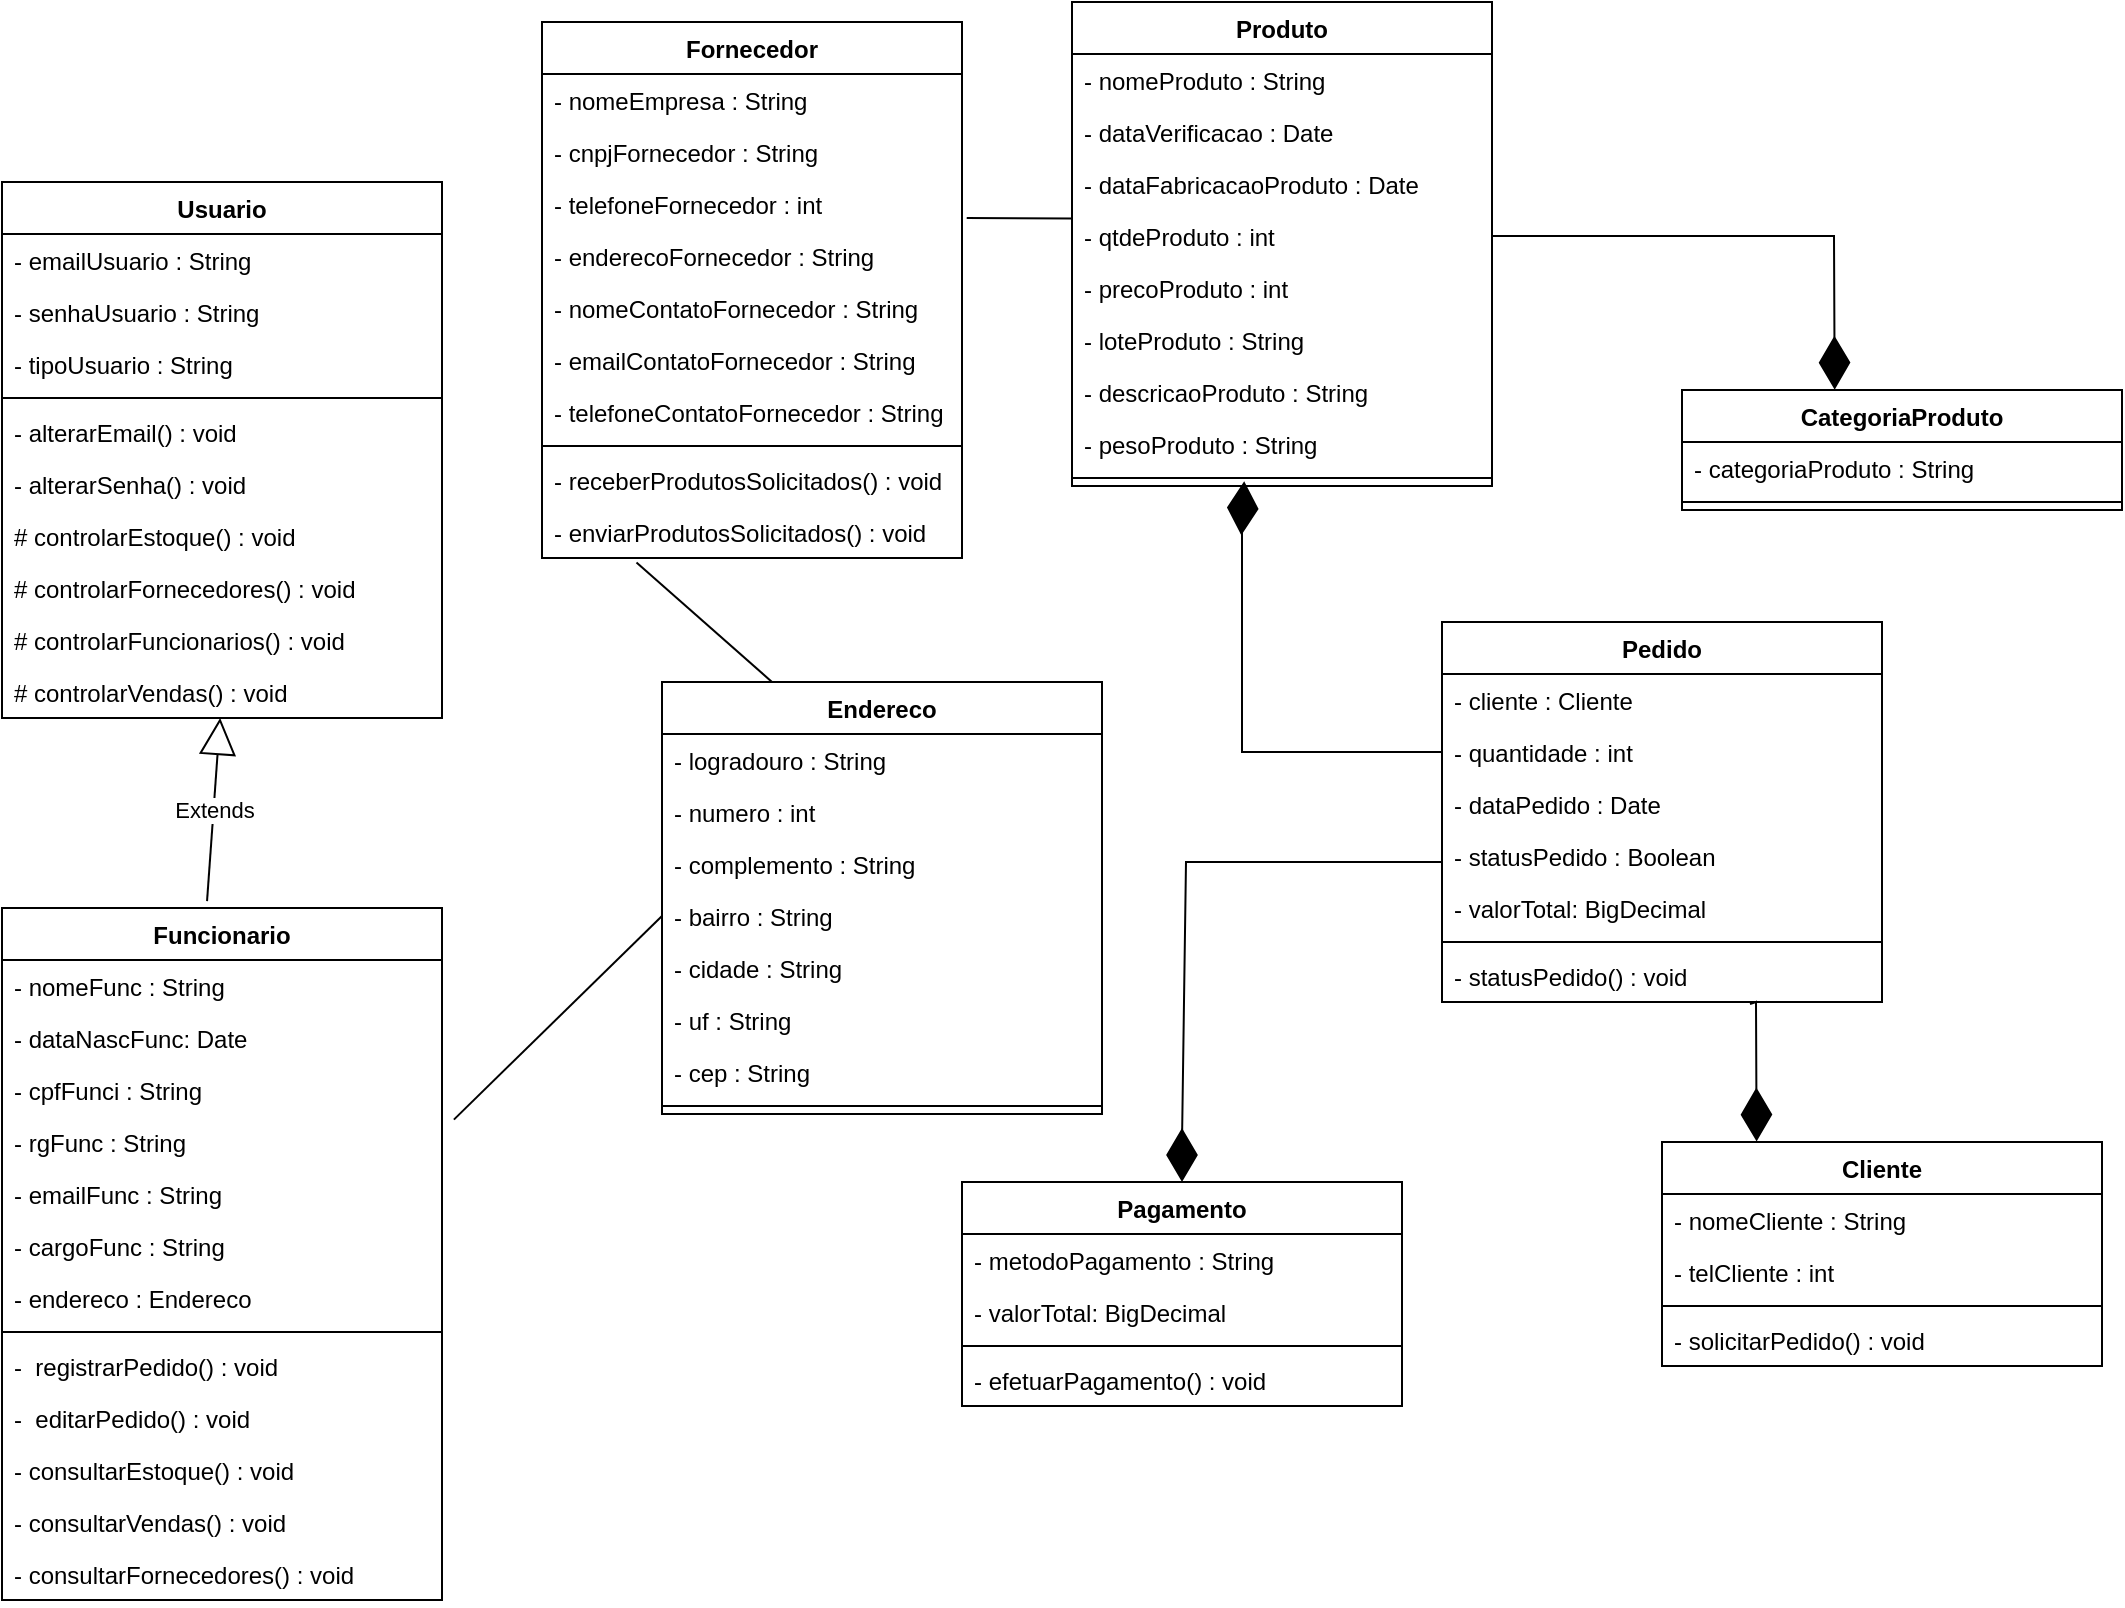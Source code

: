 <mxfile version="20.5.3" type="device"><diagram id="C5RBs43oDa-KdzZeNtuy" name="Diagrama de Classes"><mxGraphModel dx="1221" dy="604" grid="1" gridSize="10" guides="1" tooltips="1" connect="1" arrows="1" fold="1" page="1" pageScale="1" pageWidth="1169" pageHeight="827" math="0" shadow="0"><root><mxCell id="WIyWlLk6GJQsqaUBKTNV-0"/><mxCell id="WIyWlLk6GJQsqaUBKTNV-1" parent="WIyWlLk6GJQsqaUBKTNV-0"/><mxCell id="zkfFHV4jXpPFQw0GAbJ--0" value="Fornecedor" style="swimlane;fontStyle=1;align=center;verticalAlign=top;childLayout=stackLayout;horizontal=1;startSize=26;horizontalStack=0;resizeParent=1;resizeLast=0;collapsible=1;marginBottom=0;rounded=0;shadow=0;strokeWidth=1;" parent="WIyWlLk6GJQsqaUBKTNV-1" vertex="1"><mxGeometry x="330" y="20" width="210" height="268" as="geometry"><mxRectangle x="230" y="140" width="160" height="26" as="alternateBounds"/></mxGeometry></mxCell><mxCell id="zkfFHV4jXpPFQw0GAbJ--1" value="- nomeEmpresa : String" style="text;align=left;verticalAlign=top;spacingLeft=4;spacingRight=4;overflow=hidden;rotatable=0;points=[[0,0.5],[1,0.5]];portConstraint=eastwest;" parent="zkfFHV4jXpPFQw0GAbJ--0" vertex="1"><mxGeometry y="26" width="210" height="26" as="geometry"/></mxCell><mxCell id="zkfFHV4jXpPFQw0GAbJ--2" value="- cnpjFornecedor : String" style="text;align=left;verticalAlign=top;spacingLeft=4;spacingRight=4;overflow=hidden;rotatable=0;points=[[0,0.5],[1,0.5]];portConstraint=eastwest;rounded=0;shadow=0;html=0;" parent="zkfFHV4jXpPFQw0GAbJ--0" vertex="1"><mxGeometry y="52" width="210" height="26" as="geometry"/></mxCell><mxCell id="zkfFHV4jXpPFQw0GAbJ--3" value="- telefoneFornecedor : int" style="text;align=left;verticalAlign=top;spacingLeft=4;spacingRight=4;overflow=hidden;rotatable=0;points=[[0,0.5],[1,0.5]];portConstraint=eastwest;rounded=0;shadow=0;html=0;" parent="zkfFHV4jXpPFQw0GAbJ--0" vertex="1"><mxGeometry y="78" width="210" height="26" as="geometry"/></mxCell><mxCell id="SBxtFRzcoeYZkCu4Du19-1" value="- enderecoFornecedor : String" style="text;align=left;verticalAlign=top;spacingLeft=4;spacingRight=4;overflow=hidden;rotatable=0;points=[[0,0.5],[1,0.5]];portConstraint=eastwest;rounded=0;shadow=0;html=0;" parent="zkfFHV4jXpPFQw0GAbJ--0" vertex="1"><mxGeometry y="104" width="210" height="26" as="geometry"/></mxCell><mxCell id="SBxtFRzcoeYZkCu4Du19-0" value="- nomeContatoFornecedor : String" style="text;align=left;verticalAlign=top;spacingLeft=4;spacingRight=4;overflow=hidden;rotatable=0;points=[[0,0.5],[1,0.5]];portConstraint=eastwest;rounded=0;shadow=0;html=0;" parent="zkfFHV4jXpPFQw0GAbJ--0" vertex="1"><mxGeometry y="130" width="210" height="26" as="geometry"/></mxCell><mxCell id="SBxtFRzcoeYZkCu4Du19-2" value="- emailContatoFornecedor : String" style="text;align=left;verticalAlign=top;spacingLeft=4;spacingRight=4;overflow=hidden;rotatable=0;points=[[0,0.5],[1,0.5]];portConstraint=eastwest;rounded=0;shadow=0;html=0;" parent="zkfFHV4jXpPFQw0GAbJ--0" vertex="1"><mxGeometry y="156" width="210" height="26" as="geometry"/></mxCell><mxCell id="SBxtFRzcoeYZkCu4Du19-3" value="- telefoneContatoFornecedor : String" style="text;align=left;verticalAlign=top;spacingLeft=4;spacingRight=4;overflow=hidden;rotatable=0;points=[[0,0.5],[1,0.5]];portConstraint=eastwest;rounded=0;shadow=0;html=0;" parent="zkfFHV4jXpPFQw0GAbJ--0" vertex="1"><mxGeometry y="182" width="210" height="26" as="geometry"/></mxCell><mxCell id="zkfFHV4jXpPFQw0GAbJ--4" value="" style="line;html=1;strokeWidth=1;align=left;verticalAlign=middle;spacingTop=-1;spacingLeft=3;spacingRight=3;rotatable=0;labelPosition=right;points=[];portConstraint=eastwest;" parent="zkfFHV4jXpPFQw0GAbJ--0" vertex="1"><mxGeometry y="208" width="210" height="8" as="geometry"/></mxCell><mxCell id="LXcYXaSiANPzhjZj5xun-26" value="- receberProdutosSolicitados() : void" style="text;strokeColor=none;fillColor=none;align=left;verticalAlign=top;spacingLeft=4;spacingRight=4;overflow=hidden;rotatable=0;points=[[0,0.5],[1,0.5]];portConstraint=eastwest;" parent="zkfFHV4jXpPFQw0GAbJ--0" vertex="1"><mxGeometry y="216" width="210" height="26" as="geometry"/></mxCell><mxCell id="409aggwASqQRf6s0zuC3-7" value="- enviarProdutosSolicitados() : void" style="text;strokeColor=none;fillColor=none;align=left;verticalAlign=top;spacingLeft=4;spacingRight=4;overflow=hidden;rotatable=0;points=[[0,0.5],[1,0.5]];portConstraint=eastwest;" parent="zkfFHV4jXpPFQw0GAbJ--0" vertex="1"><mxGeometry y="242" width="210" height="26" as="geometry"/></mxCell><mxCell id="x0ZhMtd6x4a2ggRCSQCX-2" value="Produto" style="swimlane;fontStyle=1;align=center;verticalAlign=top;childLayout=stackLayout;horizontal=1;startSize=26;horizontalStack=0;resizeParent=1;resizeLast=0;collapsible=1;marginBottom=0;rounded=0;shadow=0;strokeWidth=1;" parent="WIyWlLk6GJQsqaUBKTNV-1" vertex="1"><mxGeometry x="595" y="10" width="210" height="242" as="geometry"><mxRectangle x="230" y="140" width="160" height="26" as="alternateBounds"/></mxGeometry></mxCell><mxCell id="x0ZhMtd6x4a2ggRCSQCX-3" value="- nomeProduto : String" style="text;align=left;verticalAlign=top;spacingLeft=4;spacingRight=4;overflow=hidden;rotatable=0;points=[[0,0.5],[1,0.5]];portConstraint=eastwest;" parent="x0ZhMtd6x4a2ggRCSQCX-2" vertex="1"><mxGeometry y="26" width="210" height="26" as="geometry"/></mxCell><mxCell id="x0ZhMtd6x4a2ggRCSQCX-5" value="- dataVerificacao : Date" style="text;align=left;verticalAlign=top;spacingLeft=4;spacingRight=4;overflow=hidden;rotatable=0;points=[[0,0.5],[1,0.5]];portConstraint=eastwest;rounded=0;shadow=0;html=0;" parent="x0ZhMtd6x4a2ggRCSQCX-2" vertex="1"><mxGeometry y="52" width="210" height="26" as="geometry"/></mxCell><mxCell id="x0ZhMtd6x4a2ggRCSQCX-7" value="- dataFabricacaoProduto : Date" style="text;align=left;verticalAlign=top;spacingLeft=4;spacingRight=4;overflow=hidden;rotatable=0;points=[[0,0.5],[1,0.5]];portConstraint=eastwest;rounded=0;shadow=0;html=0;" parent="x0ZhMtd6x4a2ggRCSQCX-2" vertex="1"><mxGeometry y="78" width="210" height="26" as="geometry"/></mxCell><mxCell id="x0ZhMtd6x4a2ggRCSQCX-40" value="- qtdeProduto : int" style="text;align=left;verticalAlign=top;spacingLeft=4;spacingRight=4;overflow=hidden;rotatable=0;points=[[0,0.5],[1,0.5]];portConstraint=eastwest;rounded=0;shadow=0;html=0;" parent="x0ZhMtd6x4a2ggRCSQCX-2" vertex="1"><mxGeometry y="104" width="210" height="26" as="geometry"/></mxCell><mxCell id="x0ZhMtd6x4a2ggRCSQCX-42" value="- precoProduto : int" style="text;align=left;verticalAlign=top;spacingLeft=4;spacingRight=4;overflow=hidden;rotatable=0;points=[[0,0.5],[1,0.5]];portConstraint=eastwest;rounded=0;shadow=0;html=0;" parent="x0ZhMtd6x4a2ggRCSQCX-2" vertex="1"><mxGeometry y="130" width="210" height="26" as="geometry"/></mxCell><mxCell id="x0ZhMtd6x4a2ggRCSQCX-41" value="- loteProduto : String" style="text;align=left;verticalAlign=top;spacingLeft=4;spacingRight=4;overflow=hidden;rotatable=0;points=[[0,0.5],[1,0.5]];portConstraint=eastwest;rounded=0;shadow=0;html=0;" parent="x0ZhMtd6x4a2ggRCSQCX-2" vertex="1"><mxGeometry y="156" width="210" height="26" as="geometry"/></mxCell><mxCell id="LXcYXaSiANPzhjZj5xun-40" value="- descricaoProduto : String" style="text;align=left;verticalAlign=top;spacingLeft=4;spacingRight=4;overflow=hidden;rotatable=0;points=[[0,0.5],[1,0.5]];portConstraint=eastwest;rounded=0;shadow=0;html=0;" parent="x0ZhMtd6x4a2ggRCSQCX-2" vertex="1"><mxGeometry y="182" width="210" height="26" as="geometry"/></mxCell><mxCell id="LXcYXaSiANPzhjZj5xun-42" value="- pesoProduto : String" style="text;align=left;verticalAlign=top;spacingLeft=4;spacingRight=4;overflow=hidden;rotatable=0;points=[[0,0.5],[1,0.5]];portConstraint=eastwest;rounded=0;shadow=0;html=0;" parent="x0ZhMtd6x4a2ggRCSQCX-2" vertex="1"><mxGeometry y="208" width="210" height="26" as="geometry"/></mxCell><mxCell id="x0ZhMtd6x4a2ggRCSQCX-10" value="" style="line;html=1;strokeWidth=1;align=left;verticalAlign=middle;spacingTop=-1;spacingLeft=3;spacingRight=3;rotatable=0;labelPosition=right;points=[];portConstraint=eastwest;" parent="x0ZhMtd6x4a2ggRCSQCX-2" vertex="1"><mxGeometry y="234" width="210" height="8" as="geometry"/></mxCell><mxCell id="x0ZhMtd6x4a2ggRCSQCX-23" value="CategoriaProduto" style="swimlane;fontStyle=1;align=center;verticalAlign=top;childLayout=stackLayout;horizontal=1;startSize=26;horizontalStack=0;resizeParent=1;resizeParentMax=0;resizeLast=0;collapsible=1;marginBottom=0;" parent="WIyWlLk6GJQsqaUBKTNV-1" vertex="1"><mxGeometry x="900" y="204" width="220" height="60" as="geometry"/></mxCell><mxCell id="x0ZhMtd6x4a2ggRCSQCX-29" value="- categoriaProduto : String" style="text;strokeColor=none;fillColor=none;align=left;verticalAlign=top;spacingLeft=4;spacingRight=4;overflow=hidden;rotatable=0;points=[[0,0.5],[1,0.5]];portConstraint=eastwest;" parent="x0ZhMtd6x4a2ggRCSQCX-23" vertex="1"><mxGeometry y="26" width="220" height="26" as="geometry"/></mxCell><mxCell id="x0ZhMtd6x4a2ggRCSQCX-25" value="" style="line;strokeWidth=1;fillColor=none;align=left;verticalAlign=middle;spacingTop=-1;spacingLeft=3;spacingRight=3;rotatable=0;labelPosition=right;points=[];portConstraint=eastwest;strokeColor=inherit;" parent="x0ZhMtd6x4a2ggRCSQCX-23" vertex="1"><mxGeometry y="52" width="220" height="8" as="geometry"/></mxCell><mxCell id="x0ZhMtd6x4a2ggRCSQCX-46" value="Usuario" style="swimlane;fontStyle=1;align=center;verticalAlign=top;childLayout=stackLayout;horizontal=1;startSize=26;horizontalStack=0;resizeParent=1;resizeParentMax=0;resizeLast=0;collapsible=1;marginBottom=0;" parent="WIyWlLk6GJQsqaUBKTNV-1" vertex="1"><mxGeometry x="60" y="100" width="220" height="268" as="geometry"/></mxCell><mxCell id="x0ZhMtd6x4a2ggRCSQCX-47" value="- emailUsuario : String" style="text;strokeColor=none;fillColor=none;align=left;verticalAlign=top;spacingLeft=4;spacingRight=4;overflow=hidden;rotatable=0;points=[[0,0.5],[1,0.5]];portConstraint=eastwest;" parent="x0ZhMtd6x4a2ggRCSQCX-46" vertex="1"><mxGeometry y="26" width="220" height="26" as="geometry"/></mxCell><mxCell id="x0ZhMtd6x4a2ggRCSQCX-48" value="- senhaUsuario : String" style="text;strokeColor=none;fillColor=none;align=left;verticalAlign=top;spacingLeft=4;spacingRight=4;overflow=hidden;rotatable=0;points=[[0,0.5],[1,0.5]];portConstraint=eastwest;" parent="x0ZhMtd6x4a2ggRCSQCX-46" vertex="1"><mxGeometry y="52" width="220" height="26" as="geometry"/></mxCell><mxCell id="LXcYXaSiANPzhjZj5xun-60" value="- tipoUsuario : String" style="text;strokeColor=none;fillColor=none;align=left;verticalAlign=top;spacingLeft=4;spacingRight=4;overflow=hidden;rotatable=0;points=[[0,0.5],[1,0.5]];portConstraint=eastwest;" parent="x0ZhMtd6x4a2ggRCSQCX-46" vertex="1"><mxGeometry y="78" width="220" height="26" as="geometry"/></mxCell><mxCell id="x0ZhMtd6x4a2ggRCSQCX-49" value="" style="line;strokeWidth=1;fillColor=none;align=left;verticalAlign=middle;spacingTop=-1;spacingLeft=3;spacingRight=3;rotatable=0;labelPosition=right;points=[];portConstraint=eastwest;strokeColor=inherit;" parent="x0ZhMtd6x4a2ggRCSQCX-46" vertex="1"><mxGeometry y="104" width="220" height="8" as="geometry"/></mxCell><mxCell id="x0ZhMtd6x4a2ggRCSQCX-67" value="- alterarEmail() : void" style="text;strokeColor=none;fillColor=none;align=left;verticalAlign=top;spacingLeft=4;spacingRight=4;overflow=hidden;rotatable=0;points=[[0,0.5],[1,0.5]];portConstraint=eastwest;" parent="x0ZhMtd6x4a2ggRCSQCX-46" vertex="1"><mxGeometry y="112" width="220" height="26" as="geometry"/></mxCell><mxCell id="x0ZhMtd6x4a2ggRCSQCX-50" value="- alterarSenha() : void" style="text;strokeColor=none;fillColor=none;align=left;verticalAlign=top;spacingLeft=4;spacingRight=4;overflow=hidden;rotatable=0;points=[[0,0.5],[1,0.5]];portConstraint=eastwest;" parent="x0ZhMtd6x4a2ggRCSQCX-46" vertex="1"><mxGeometry y="138" width="220" height="26" as="geometry"/></mxCell><mxCell id="x0ZhMtd6x4a2ggRCSQCX-59" value="# controlarEstoque() : void" style="text;strokeColor=none;fillColor=none;align=left;verticalAlign=top;spacingLeft=4;spacingRight=4;overflow=hidden;rotatable=0;points=[[0,0.5],[1,0.5]];portConstraint=eastwest;" parent="x0ZhMtd6x4a2ggRCSQCX-46" vertex="1"><mxGeometry y="164" width="220" height="26" as="geometry"/></mxCell><mxCell id="x0ZhMtd6x4a2ggRCSQCX-60" value="# controlarFornecedores() : void" style="text;strokeColor=none;fillColor=none;align=left;verticalAlign=top;spacingLeft=4;spacingRight=4;overflow=hidden;rotatable=0;points=[[0,0.5],[1,0.5]];portConstraint=eastwest;" parent="x0ZhMtd6x4a2ggRCSQCX-46" vertex="1"><mxGeometry y="190" width="220" height="26" as="geometry"/></mxCell><mxCell id="x0ZhMtd6x4a2ggRCSQCX-61" value="# controlarFuncionarios() : void" style="text;strokeColor=none;fillColor=none;align=left;verticalAlign=top;spacingLeft=4;spacingRight=4;overflow=hidden;rotatable=0;points=[[0,0.5],[1,0.5]];portConstraint=eastwest;" parent="x0ZhMtd6x4a2ggRCSQCX-46" vertex="1"><mxGeometry y="216" width="220" height="26" as="geometry"/></mxCell><mxCell id="x0ZhMtd6x4a2ggRCSQCX-62" value="# controlarVendas() : void" style="text;strokeColor=none;fillColor=none;align=left;verticalAlign=top;spacingLeft=4;spacingRight=4;overflow=hidden;rotatable=0;points=[[0,0.5],[1,0.5]];portConstraint=eastwest;" parent="x0ZhMtd6x4a2ggRCSQCX-46" vertex="1"><mxGeometry y="242" width="220" height="26" as="geometry"/></mxCell><mxCell id="x0ZhMtd6x4a2ggRCSQCX-54" value="Funcionario" style="swimlane;fontStyle=1;align=center;verticalAlign=top;childLayout=stackLayout;horizontal=1;startSize=26;horizontalStack=0;resizeParent=1;resizeParentMax=0;resizeLast=0;collapsible=1;marginBottom=0;" parent="WIyWlLk6GJQsqaUBKTNV-1" vertex="1"><mxGeometry x="60" y="463" width="220" height="346" as="geometry"/></mxCell><mxCell id="x0ZhMtd6x4a2ggRCSQCX-55" value="- nomeFunc : String" style="text;strokeColor=none;fillColor=none;align=left;verticalAlign=top;spacingLeft=4;spacingRight=4;overflow=hidden;rotatable=0;points=[[0,0.5],[1,0.5]];portConstraint=eastwest;" parent="x0ZhMtd6x4a2ggRCSQCX-54" vertex="1"><mxGeometry y="26" width="220" height="26" as="geometry"/></mxCell><mxCell id="x0ZhMtd6x4a2ggRCSQCX-56" value="- dataNascFunc: Date" style="text;strokeColor=none;fillColor=none;align=left;verticalAlign=top;spacingLeft=4;spacingRight=4;overflow=hidden;rotatable=0;points=[[0,0.5],[1,0.5]];portConstraint=eastwest;" parent="x0ZhMtd6x4a2ggRCSQCX-54" vertex="1"><mxGeometry y="52" width="220" height="26" as="geometry"/></mxCell><mxCell id="x0ZhMtd6x4a2ggRCSQCX-63" value="- cpfFunci : String" style="text;strokeColor=none;fillColor=none;align=left;verticalAlign=top;spacingLeft=4;spacingRight=4;overflow=hidden;rotatable=0;points=[[0,0.5],[1,0.5]];portConstraint=eastwest;" parent="x0ZhMtd6x4a2ggRCSQCX-54" vertex="1"><mxGeometry y="78" width="220" height="26" as="geometry"/></mxCell><mxCell id="x0ZhMtd6x4a2ggRCSQCX-64" value="- rgFunc : String" style="text;strokeColor=none;fillColor=none;align=left;verticalAlign=top;spacingLeft=4;spacingRight=4;overflow=hidden;rotatable=0;points=[[0,0.5],[1,0.5]];portConstraint=eastwest;" parent="x0ZhMtd6x4a2ggRCSQCX-54" vertex="1"><mxGeometry y="104" width="220" height="26" as="geometry"/></mxCell><mxCell id="x0ZhMtd6x4a2ggRCSQCX-65" value="- emailFunc : String" style="text;strokeColor=none;fillColor=none;align=left;verticalAlign=top;spacingLeft=4;spacingRight=4;overflow=hidden;rotatable=0;points=[[0,0.5],[1,0.5]];portConstraint=eastwest;" parent="x0ZhMtd6x4a2ggRCSQCX-54" vertex="1"><mxGeometry y="130" width="220" height="26" as="geometry"/></mxCell><mxCell id="LXcYXaSiANPzhjZj5xun-34" value="- cargoFunc : String" style="text;strokeColor=none;fillColor=none;align=left;verticalAlign=top;spacingLeft=4;spacingRight=4;overflow=hidden;rotatable=0;points=[[0,0.5],[1,0.5]];portConstraint=eastwest;" parent="x0ZhMtd6x4a2ggRCSQCX-54" vertex="1"><mxGeometry y="156" width="220" height="26" as="geometry"/></mxCell><mxCell id="LXcYXaSiANPzhjZj5xun-52" value="- endereco : Endereco" style="text;strokeColor=none;fillColor=none;align=left;verticalAlign=top;spacingLeft=4;spacingRight=4;overflow=hidden;rotatable=0;points=[[0,0.5],[1,0.5]];portConstraint=eastwest;" parent="x0ZhMtd6x4a2ggRCSQCX-54" vertex="1"><mxGeometry y="182" width="220" height="26" as="geometry"/></mxCell><mxCell id="x0ZhMtd6x4a2ggRCSQCX-57" value="" style="line;strokeWidth=1;fillColor=none;align=left;verticalAlign=middle;spacingTop=-1;spacingLeft=3;spacingRight=3;rotatable=0;labelPosition=right;points=[];portConstraint=eastwest;strokeColor=inherit;" parent="x0ZhMtd6x4a2ggRCSQCX-54" vertex="1"><mxGeometry y="208" width="220" height="8" as="geometry"/></mxCell><mxCell id="x0ZhMtd6x4a2ggRCSQCX-58" value="-  registrarPedido() : void" style="text;strokeColor=none;fillColor=none;align=left;verticalAlign=top;spacingLeft=4;spacingRight=4;overflow=hidden;rotatable=0;points=[[0,0.5],[1,0.5]];portConstraint=eastwest;" parent="x0ZhMtd6x4a2ggRCSQCX-54" vertex="1"><mxGeometry y="216" width="220" height="26" as="geometry"/></mxCell><mxCell id="x0ZhMtd6x4a2ggRCSQCX-66" value="-  editarPedido() : void" style="text;strokeColor=none;fillColor=none;align=left;verticalAlign=top;spacingLeft=4;spacingRight=4;overflow=hidden;rotatable=0;points=[[0,0.5],[1,0.5]];portConstraint=eastwest;" parent="x0ZhMtd6x4a2ggRCSQCX-54" vertex="1"><mxGeometry y="242" width="220" height="26" as="geometry"/></mxCell><mxCell id="409aggwASqQRf6s0zuC3-0" value="- consultarEstoque() : void" style="text;strokeColor=none;fillColor=none;align=left;verticalAlign=top;spacingLeft=4;spacingRight=4;overflow=hidden;rotatable=0;points=[[0,0.5],[1,0.5]];portConstraint=eastwest;" parent="x0ZhMtd6x4a2ggRCSQCX-54" vertex="1"><mxGeometry y="268" width="220" height="26" as="geometry"/></mxCell><mxCell id="409aggwASqQRf6s0zuC3-1" value="- consultarVendas() : void" style="text;strokeColor=none;fillColor=none;align=left;verticalAlign=top;spacingLeft=4;spacingRight=4;overflow=hidden;rotatable=0;points=[[0,0.5],[1,0.5]];portConstraint=eastwest;" parent="x0ZhMtd6x4a2ggRCSQCX-54" vertex="1"><mxGeometry y="294" width="220" height="26" as="geometry"/></mxCell><mxCell id="409aggwASqQRf6s0zuC3-2" value="- consultarFornecedores() : void" style="text;strokeColor=none;fillColor=none;align=left;verticalAlign=top;spacingLeft=4;spacingRight=4;overflow=hidden;rotatable=0;points=[[0,0.5],[1,0.5]];portConstraint=eastwest;" parent="x0ZhMtd6x4a2ggRCSQCX-54" vertex="1"><mxGeometry y="320" width="220" height="26" as="geometry"/></mxCell><mxCell id="x0ZhMtd6x4a2ggRCSQCX-70" value="" style="endArrow=none;html=1;rounded=0;entryX=1.016;entryY=-0.231;entryDx=0;entryDy=0;entryPerimeter=0;exitX=0.007;exitY=0.162;exitDx=0;exitDy=0;exitPerimeter=0;" parent="WIyWlLk6GJQsqaUBKTNV-1" edge="1"><mxGeometry width="50" height="50" relative="1" as="geometry"><mxPoint x="595.47" y="118.212" as="sourcePoint"/><mxPoint x="542.36" y="117.994" as="targetPoint"/></mxGeometry></mxCell><mxCell id="LXcYXaSiANPzhjZj5xun-1" value="Pedido" style="swimlane;fontStyle=1;align=center;verticalAlign=top;childLayout=stackLayout;horizontal=1;startSize=26;horizontalStack=0;resizeParent=1;resizeParentMax=0;resizeLast=0;collapsible=1;marginBottom=0;" parent="WIyWlLk6GJQsqaUBKTNV-1" vertex="1"><mxGeometry x="780" y="320" width="220" height="190" as="geometry"/></mxCell><mxCell id="LXcYXaSiANPzhjZj5xun-2" value="- cliente : Cliente" style="text;strokeColor=none;fillColor=none;align=left;verticalAlign=top;spacingLeft=4;spacingRight=4;overflow=hidden;rotatable=0;points=[[0,0.5],[1,0.5]];portConstraint=eastwest;" parent="LXcYXaSiANPzhjZj5xun-1" vertex="1"><mxGeometry y="26" width="220" height="26" as="geometry"/></mxCell><mxCell id="LXcYXaSiANPzhjZj5xun-54" value="- quantidade : int" style="text;strokeColor=none;fillColor=none;align=left;verticalAlign=top;spacingLeft=4;spacingRight=4;overflow=hidden;rotatable=0;points=[[0,0.5],[1,0.5]];portConstraint=eastwest;" parent="LXcYXaSiANPzhjZj5xun-1" vertex="1"><mxGeometry y="52" width="220" height="26" as="geometry"/></mxCell><mxCell id="LXcYXaSiANPzhjZj5xun-3" value="- dataPedido : Date" style="text;strokeColor=none;fillColor=none;align=left;verticalAlign=top;spacingLeft=4;spacingRight=4;overflow=hidden;rotatable=0;points=[[0,0.5],[1,0.5]];portConstraint=eastwest;" parent="LXcYXaSiANPzhjZj5xun-1" vertex="1"><mxGeometry y="78" width="220" height="26" as="geometry"/></mxCell><mxCell id="LXcYXaSiANPzhjZj5xun-4" value="- statusPedido : Boolean" style="text;strokeColor=none;fillColor=none;align=left;verticalAlign=top;spacingLeft=4;spacingRight=4;overflow=hidden;rotatable=0;points=[[0,0.5],[1,0.5]];portConstraint=eastwest;" parent="LXcYXaSiANPzhjZj5xun-1" vertex="1"><mxGeometry y="104" width="220" height="26" as="geometry"/></mxCell><mxCell id="LXcYXaSiANPzhjZj5xun-36" value="- valorTotal: BigDecimal" style="text;strokeColor=none;fillColor=none;align=left;verticalAlign=top;spacingLeft=4;spacingRight=4;overflow=hidden;rotatable=0;points=[[0,0.5],[1,0.5]];portConstraint=eastwest;" parent="LXcYXaSiANPzhjZj5xun-1" vertex="1"><mxGeometry y="130" width="220" height="26" as="geometry"/></mxCell><mxCell id="LXcYXaSiANPzhjZj5xun-7" value="" style="line;strokeWidth=1;fillColor=none;align=left;verticalAlign=middle;spacingTop=-1;spacingLeft=3;spacingRight=3;rotatable=0;labelPosition=right;points=[];portConstraint=eastwest;strokeColor=inherit;" parent="LXcYXaSiANPzhjZj5xun-1" vertex="1"><mxGeometry y="156" width="220" height="8" as="geometry"/></mxCell><mxCell id="LXcYXaSiANPzhjZj5xun-8" value="- statusPedido() : void" style="text;strokeColor=none;fillColor=none;align=left;verticalAlign=top;spacingLeft=4;spacingRight=4;overflow=hidden;rotatable=0;points=[[0,0.5],[1,0.5]];portConstraint=eastwest;" parent="LXcYXaSiANPzhjZj5xun-1" vertex="1"><mxGeometry y="164" width="220" height="26" as="geometry"/></mxCell><mxCell id="LXcYXaSiANPzhjZj5xun-10" value="Cliente" style="swimlane;fontStyle=1;align=center;verticalAlign=top;childLayout=stackLayout;horizontal=1;startSize=26;horizontalStack=0;resizeParent=1;resizeParentMax=0;resizeLast=0;collapsible=1;marginBottom=0;" parent="WIyWlLk6GJQsqaUBKTNV-1" vertex="1"><mxGeometry x="890" y="580" width="220" height="112" as="geometry"/></mxCell><mxCell id="LXcYXaSiANPzhjZj5xun-11" value="- nomeCliente : String" style="text;strokeColor=none;fillColor=none;align=left;verticalAlign=top;spacingLeft=4;spacingRight=4;overflow=hidden;rotatable=0;points=[[0,0.5],[1,0.5]];portConstraint=eastwest;" parent="LXcYXaSiANPzhjZj5xun-10" vertex="1"><mxGeometry y="26" width="220" height="26" as="geometry"/></mxCell><mxCell id="LXcYXaSiANPzhjZj5xun-12" value="- telCliente : int" style="text;strokeColor=none;fillColor=none;align=left;verticalAlign=top;spacingLeft=4;spacingRight=4;overflow=hidden;rotatable=0;points=[[0,0.5],[1,0.5]];portConstraint=eastwest;" parent="LXcYXaSiANPzhjZj5xun-10" vertex="1"><mxGeometry y="52" width="220" height="26" as="geometry"/></mxCell><mxCell id="LXcYXaSiANPzhjZj5xun-16" value="" style="line;strokeWidth=1;fillColor=none;align=left;verticalAlign=middle;spacingTop=-1;spacingLeft=3;spacingRight=3;rotatable=0;labelPosition=right;points=[];portConstraint=eastwest;strokeColor=inherit;" parent="LXcYXaSiANPzhjZj5xun-10" vertex="1"><mxGeometry y="78" width="220" height="8" as="geometry"/></mxCell><mxCell id="LXcYXaSiANPzhjZj5xun-17" value="- solicitarPedido() : void" style="text;strokeColor=none;fillColor=none;align=left;verticalAlign=top;spacingLeft=4;spacingRight=4;overflow=hidden;rotatable=0;points=[[0,0.5],[1,0.5]];portConstraint=eastwest;" parent="LXcYXaSiANPzhjZj5xun-10" vertex="1"><mxGeometry y="86" width="220" height="26" as="geometry"/></mxCell><mxCell id="LXcYXaSiANPzhjZj5xun-43" value="Pagamento" style="swimlane;fontStyle=1;align=center;verticalAlign=top;childLayout=stackLayout;horizontal=1;startSize=26;horizontalStack=0;resizeParent=1;resizeParentMax=0;resizeLast=0;collapsible=1;marginBottom=0;" parent="WIyWlLk6GJQsqaUBKTNV-1" vertex="1"><mxGeometry x="540" y="600" width="220" height="112" as="geometry"/></mxCell><mxCell id="LXcYXaSiANPzhjZj5xun-44" value="- metodoPagamento : String" style="text;strokeColor=none;fillColor=none;align=left;verticalAlign=top;spacingLeft=4;spacingRight=4;overflow=hidden;rotatable=0;points=[[0,0.5],[1,0.5]];portConstraint=eastwest;" parent="LXcYXaSiANPzhjZj5xun-43" vertex="1"><mxGeometry y="26" width="220" height="26" as="geometry"/></mxCell><mxCell id="LXcYXaSiANPzhjZj5xun-48" value="- valorTotal: BigDecimal" style="text;strokeColor=none;fillColor=none;align=left;verticalAlign=top;spacingLeft=4;spacingRight=4;overflow=hidden;rotatable=0;points=[[0,0.5],[1,0.5]];portConstraint=eastwest;" parent="LXcYXaSiANPzhjZj5xun-43" vertex="1"><mxGeometry y="52" width="220" height="26" as="geometry"/></mxCell><mxCell id="LXcYXaSiANPzhjZj5xun-49" value="" style="line;strokeWidth=1;fillColor=none;align=left;verticalAlign=middle;spacingTop=-1;spacingLeft=3;spacingRight=3;rotatable=0;labelPosition=right;points=[];portConstraint=eastwest;strokeColor=inherit;" parent="LXcYXaSiANPzhjZj5xun-43" vertex="1"><mxGeometry y="78" width="220" height="8" as="geometry"/></mxCell><mxCell id="LXcYXaSiANPzhjZj5xun-50" value="- efetuarPagamento() : void" style="text;strokeColor=none;fillColor=none;align=left;verticalAlign=top;spacingLeft=4;spacingRight=4;overflow=hidden;rotatable=0;points=[[0,0.5],[1,0.5]];portConstraint=eastwest;" parent="LXcYXaSiANPzhjZj5xun-43" vertex="1"><mxGeometry y="86" width="220" height="26" as="geometry"/></mxCell><mxCell id="LXcYXaSiANPzhjZj5xun-72" value="Endereco" style="swimlane;fontStyle=1;align=center;verticalAlign=top;childLayout=stackLayout;horizontal=1;startSize=26;horizontalStack=0;resizeParent=1;resizeParentMax=0;resizeLast=0;collapsible=1;marginBottom=0;" parent="WIyWlLk6GJQsqaUBKTNV-1" vertex="1"><mxGeometry x="390" y="350" width="220" height="216" as="geometry"/></mxCell><mxCell id="LXcYXaSiANPzhjZj5xun-73" value="- logradouro : String" style="text;strokeColor=none;fillColor=none;align=left;verticalAlign=top;spacingLeft=4;spacingRight=4;overflow=hidden;rotatable=0;points=[[0,0.5],[1,0.5]];portConstraint=eastwest;" parent="LXcYXaSiANPzhjZj5xun-72" vertex="1"><mxGeometry y="26" width="220" height="26" as="geometry"/></mxCell><mxCell id="LXcYXaSiANPzhjZj5xun-74" value="- numero : int" style="text;strokeColor=none;fillColor=none;align=left;verticalAlign=top;spacingLeft=4;spacingRight=4;overflow=hidden;rotatable=0;points=[[0,0.5],[1,0.5]];portConstraint=eastwest;" parent="LXcYXaSiANPzhjZj5xun-72" vertex="1"><mxGeometry y="52" width="220" height="26" as="geometry"/></mxCell><mxCell id="LXcYXaSiANPzhjZj5xun-75" value="- complemento : String" style="text;strokeColor=none;fillColor=none;align=left;verticalAlign=top;spacingLeft=4;spacingRight=4;overflow=hidden;rotatable=0;points=[[0,0.5],[1,0.5]];portConstraint=eastwest;" parent="LXcYXaSiANPzhjZj5xun-72" vertex="1"><mxGeometry y="78" width="220" height="26" as="geometry"/></mxCell><mxCell id="LXcYXaSiANPzhjZj5xun-76" value="- bairro : String" style="text;strokeColor=none;fillColor=none;align=left;verticalAlign=top;spacingLeft=4;spacingRight=4;overflow=hidden;rotatable=0;points=[[0,0.5],[1,0.5]];portConstraint=eastwest;" parent="LXcYXaSiANPzhjZj5xun-72" vertex="1"><mxGeometry y="104" width="220" height="26" as="geometry"/></mxCell><mxCell id="LXcYXaSiANPzhjZj5xun-77" value="- cidade : String" style="text;strokeColor=none;fillColor=none;align=left;verticalAlign=top;spacingLeft=4;spacingRight=4;overflow=hidden;rotatable=0;points=[[0,0.5],[1,0.5]];portConstraint=eastwest;" parent="LXcYXaSiANPzhjZj5xun-72" vertex="1"><mxGeometry y="130" width="220" height="26" as="geometry"/></mxCell><mxCell id="LXcYXaSiANPzhjZj5xun-78" value="- uf : String" style="text;strokeColor=none;fillColor=none;align=left;verticalAlign=top;spacingLeft=4;spacingRight=4;overflow=hidden;rotatable=0;points=[[0,0.5],[1,0.5]];portConstraint=eastwest;" parent="LXcYXaSiANPzhjZj5xun-72" vertex="1"><mxGeometry y="156" width="220" height="26" as="geometry"/></mxCell><mxCell id="LXcYXaSiANPzhjZj5xun-79" value="- cep : String" style="text;strokeColor=none;fillColor=none;align=left;verticalAlign=top;spacingLeft=4;spacingRight=4;overflow=hidden;rotatable=0;points=[[0,0.5],[1,0.5]];portConstraint=eastwest;" parent="LXcYXaSiANPzhjZj5xun-72" vertex="1"><mxGeometry y="182" width="220" height="26" as="geometry"/></mxCell><mxCell id="LXcYXaSiANPzhjZj5xun-80" value="" style="line;strokeWidth=1;fillColor=none;align=left;verticalAlign=middle;spacingTop=-1;spacingLeft=3;spacingRight=3;rotatable=0;labelPosition=right;points=[];portConstraint=eastwest;strokeColor=inherit;" parent="LXcYXaSiANPzhjZj5xun-72" vertex="1"><mxGeometry y="208" width="220" height="8" as="geometry"/></mxCell><mxCell id="LXcYXaSiANPzhjZj5xun-86" value="Extends" style="endArrow=block;endSize=16;endFill=0;html=1;rounded=0;exitX=0.466;exitY=-0.01;exitDx=0;exitDy=0;exitPerimeter=0;" parent="WIyWlLk6GJQsqaUBKTNV-1" source="x0ZhMtd6x4a2ggRCSQCX-54" target="x0ZhMtd6x4a2ggRCSQCX-62" edge="1"><mxGeometry width="160" relative="1" as="geometry"><mxPoint x="500" y="180" as="sourcePoint"/><mxPoint x="140" y="380" as="targetPoint"/></mxGeometry></mxCell><mxCell id="LXcYXaSiANPzhjZj5xun-87" value="" style="endArrow=diamondThin;endFill=1;endSize=24;html=1;rounded=0;entryX=0.5;entryY=0;entryDx=0;entryDy=0;" parent="WIyWlLk6GJQsqaUBKTNV-1" target="LXcYXaSiANPzhjZj5xun-43" edge="1"><mxGeometry width="160" relative="1" as="geometry"><mxPoint x="780" y="440" as="sourcePoint"/><mxPoint x="650" y="580" as="targetPoint"/><Array as="points"><mxPoint x="652" y="440"/><mxPoint x="650" y="580"/></Array></mxGeometry></mxCell><mxCell id="LXcYXaSiANPzhjZj5xun-92" value="" style="endArrow=diamondThin;endFill=1;endSize=24;html=1;rounded=0;exitX=0;exitY=0.5;exitDx=0;exitDy=0;entryX=0.41;entryY=0.706;entryDx=0;entryDy=0;entryPerimeter=0;" parent="WIyWlLk6GJQsqaUBKTNV-1" source="LXcYXaSiANPzhjZj5xun-54" edge="1" target="x0ZhMtd6x4a2ggRCSQCX-10"><mxGeometry width="160" relative="1" as="geometry"><mxPoint x="680" y="370" as="sourcePoint"/><mxPoint x="680" y="260" as="targetPoint"/><Array as="points"><mxPoint x="680" y="385"/><mxPoint x="680" y="270"/></Array></mxGeometry></mxCell><mxCell id="409aggwASqQRf6s0zuC3-3" value="" style="endArrow=none;html=1;rounded=0;exitX=0.25;exitY=0;exitDx=0;exitDy=0;entryX=0.225;entryY=1.085;entryDx=0;entryDy=0;entryPerimeter=0;" parent="WIyWlLk6GJQsqaUBKTNV-1" source="LXcYXaSiANPzhjZj5xun-72" target="409aggwASqQRf6s0zuC3-7" edge="1"><mxGeometry width="50" height="50" relative="1" as="geometry"><mxPoint x="510" y="310" as="sourcePoint"/><mxPoint x="440" y="260" as="targetPoint"/></mxGeometry></mxCell><mxCell id="409aggwASqQRf6s0zuC3-4" value="" style="endArrow=none;html=1;rounded=0;entryX=0;entryY=0.5;entryDx=0;entryDy=0;exitX=1.027;exitY=0.069;exitDx=0;exitDy=0;exitPerimeter=0;" parent="WIyWlLk6GJQsqaUBKTNV-1" source="x0ZhMtd6x4a2ggRCSQCX-64" target="LXcYXaSiANPzhjZj5xun-76" edge="1"><mxGeometry width="50" height="50" relative="1" as="geometry"><mxPoint x="320" y="500" as="sourcePoint"/><mxPoint x="370" y="450" as="targetPoint"/></mxGeometry></mxCell><mxCell id="409aggwASqQRf6s0zuC3-5" value="" style="endArrow=diamondThin;endFill=1;endSize=24;html=1;rounded=0;exitX=0.7;exitY=1.038;exitDx=0;exitDy=0;exitPerimeter=0;entryX=0.215;entryY=-0.002;entryDx=0;entryDy=0;entryPerimeter=0;" parent="WIyWlLk6GJQsqaUBKTNV-1" source="LXcYXaSiANPzhjZj5xun-8" target="LXcYXaSiANPzhjZj5xun-10" edge="1"><mxGeometry width="160" relative="1" as="geometry"><mxPoint x="610" y="500" as="sourcePoint"/><mxPoint x="770" y="500" as="targetPoint"/><Array as="points"><mxPoint x="937" y="510"/></Array></mxGeometry></mxCell><mxCell id="409aggwASqQRf6s0zuC3-6" value="" style="endArrow=diamondThin;endFill=1;endSize=24;html=1;rounded=0;exitX=1;exitY=0.5;exitDx=0;exitDy=0;entryX=0.347;entryY=-0.003;entryDx=0;entryDy=0;entryPerimeter=0;" parent="WIyWlLk6GJQsqaUBKTNV-1" source="x0ZhMtd6x4a2ggRCSQCX-40" target="x0ZhMtd6x4a2ggRCSQCX-23" edge="1"><mxGeometry width="160" relative="1" as="geometry"><mxPoint x="610" y="100" as="sourcePoint"/><mxPoint x="940" y="200" as="targetPoint"/><Array as="points"><mxPoint x="976" y="127"/></Array></mxGeometry></mxCell></root></mxGraphModel></diagram></mxfile>